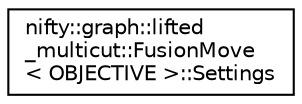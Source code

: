 digraph "Graphical Class Hierarchy"
{
  edge [fontname="Helvetica",fontsize="10",labelfontname="Helvetica",labelfontsize="10"];
  node [fontname="Helvetica",fontsize="10",shape=record];
  rankdir="LR";
  Node1 [label="nifty::graph::lifted\l_multicut::FusionMove\l\< OBJECTIVE \>::Settings",height=0.2,width=0.4,color="black", fillcolor="white", style="filled",URL="$structnifty_1_1graph_1_1lifted__multicut_1_1FusionMove_1_1Settings.html"];
}
